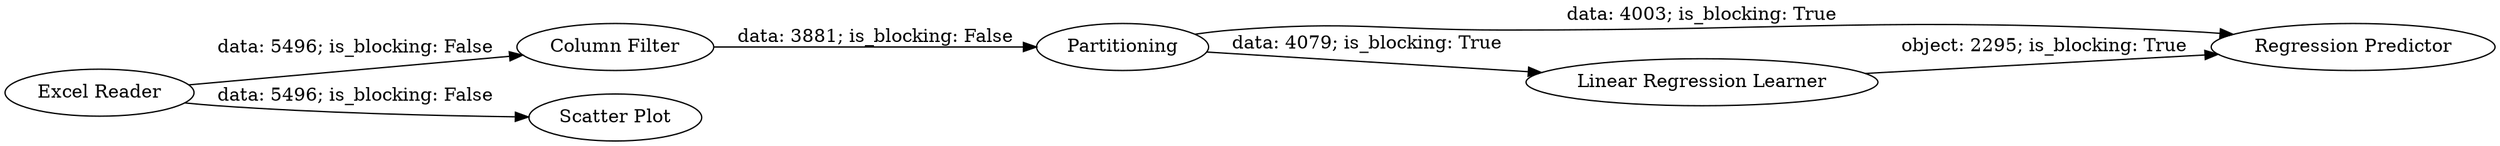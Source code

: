 digraph {
	"516828643376987077_3" [label=Partitioning]
	"516828643376987077_6" [label="Regression Predictor"]
	"516828643376987077_4" [label="Linear Regression Learner"]
	"516828643376987077_1" [label="Excel Reader"]
	"516828643376987077_2" [label="Column Filter"]
	"516828643376987077_5" [label="Scatter Plot"]
	"516828643376987077_2" -> "516828643376987077_3" [label="data: 3881; is_blocking: False"]
	"516828643376987077_1" -> "516828643376987077_5" [label="data: 5496; is_blocking: False"]
	"516828643376987077_3" -> "516828643376987077_4" [label="data: 4079; is_blocking: True"]
	"516828643376987077_3" -> "516828643376987077_6" [label="data: 4003; is_blocking: True"]
	"516828643376987077_1" -> "516828643376987077_2" [label="data: 5496; is_blocking: False"]
	"516828643376987077_4" -> "516828643376987077_6" [label="object: 2295; is_blocking: True"]
	rankdir=LR
}
